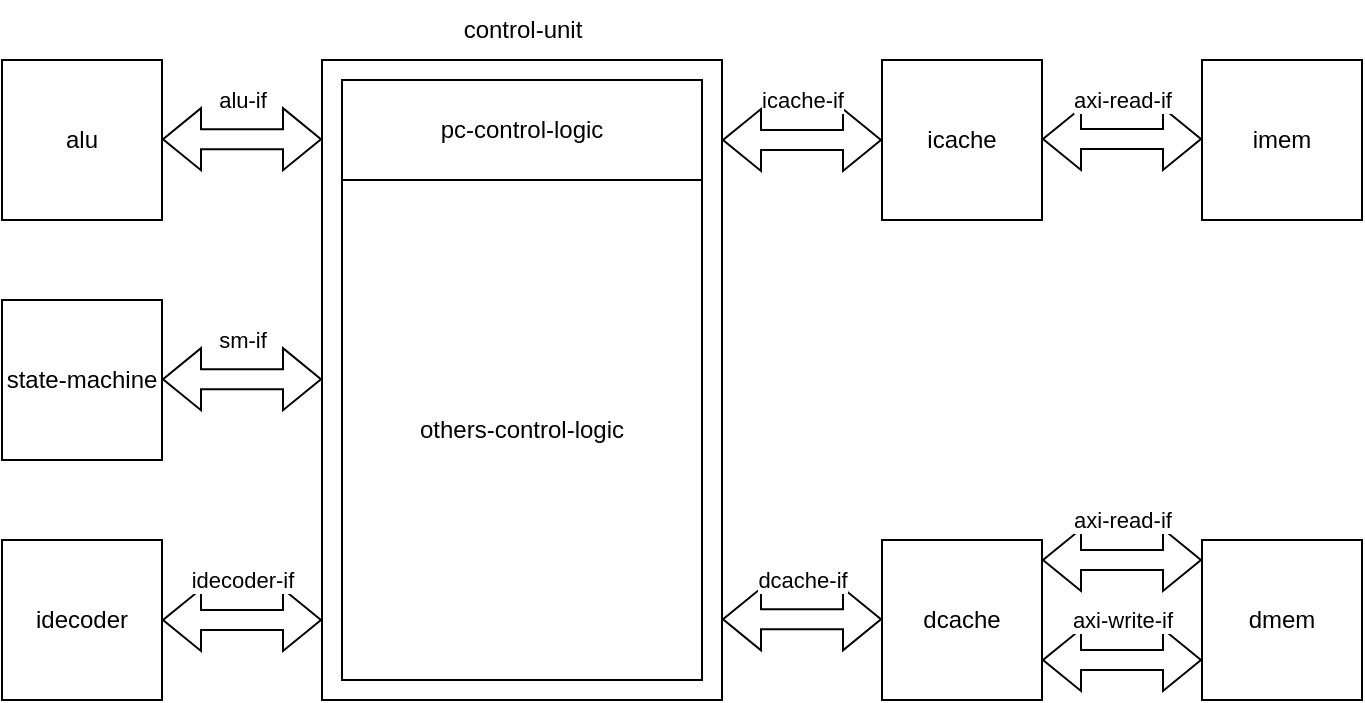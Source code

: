 <mxfile version="26.0.14">
  <diagram name="Page-1" id="1Alh2RnhFtXFrkMA-4BH">
    <mxGraphModel dx="1895" dy="533" grid="1" gridSize="10" guides="1" tooltips="1" connect="1" arrows="1" fold="1" page="1" pageScale="1" pageWidth="1100" pageHeight="850" math="0" shadow="0">
      <root>
        <mxCell id="0" />
        <mxCell id="1" parent="0" />
        <mxCell id="vco8sAPqAQCxUByLTXLI-19" value="" style="rounded=0;whiteSpace=wrap;html=1;fillColor=none;strokeWidth=1;" parent="1" vertex="1">
          <mxGeometry x="-900" y="220" width="200" height="320" as="geometry" />
        </mxCell>
        <mxCell id="vco8sAPqAQCxUByLTXLI-20" value="icache-if" style="shape=flexArrow;endArrow=classic;startArrow=classic;html=1;rounded=0;entryX=0;entryY=0.5;entryDx=0;entryDy=0;" parent="1" edge="1">
          <mxGeometry y="20" width="100" height="100" relative="1" as="geometry">
            <mxPoint x="-700" y="260" as="sourcePoint" />
            <mxPoint x="-620" y="260" as="targetPoint" />
            <mxPoint as="offset" />
          </mxGeometry>
        </mxCell>
        <mxCell id="1pROIjRkTkOrtO6HWuxO-11" value="alu" style="rounded=0;whiteSpace=wrap;html=1;" parent="1" vertex="1">
          <mxGeometry x="-1060" y="220" width="80" height="80" as="geometry" />
        </mxCell>
        <mxCell id="1pROIjRkTkOrtO6HWuxO-12" value="alu-if" style="shape=flexArrow;endArrow=classic;startArrow=classic;html=1;rounded=0;" parent="1" edge="1">
          <mxGeometry y="20" width="100" height="100" relative="1" as="geometry">
            <mxPoint x="-980" y="259.58" as="sourcePoint" />
            <mxPoint x="-900" y="259.58" as="targetPoint" />
            <mxPoint as="offset" />
          </mxGeometry>
        </mxCell>
        <mxCell id="1pROIjRkTkOrtO6HWuxO-13" value="pc-control-logic" style="rounded=0;whiteSpace=wrap;html=1;" parent="1" vertex="1">
          <mxGeometry x="-890" y="230" width="180" height="50" as="geometry" />
        </mxCell>
        <mxCell id="1pROIjRkTkOrtO6HWuxO-16" value="idecoder" style="rounded=0;whiteSpace=wrap;html=1;" parent="1" vertex="1">
          <mxGeometry x="-1060" y="460" width="80" height="80" as="geometry" />
        </mxCell>
        <mxCell id="1pROIjRkTkOrtO6HWuxO-17" value="idecoder-if" style="shape=flexArrow;endArrow=classic;startArrow=classic;html=1;rounded=0;" parent="1" edge="1">
          <mxGeometry y="-20" width="100" height="100" relative="1" as="geometry">
            <mxPoint x="-900" y="500" as="sourcePoint" />
            <mxPoint x="-980" y="500" as="targetPoint" />
            <mxPoint as="offset" />
          </mxGeometry>
        </mxCell>
        <mxCell id="1pROIjRkTkOrtO6HWuxO-30" value="dcache-if" style="shape=flexArrow;endArrow=classic;startArrow=classic;html=1;rounded=0;entryX=0;entryY=0.5;entryDx=0;entryDy=0;" parent="1" edge="1">
          <mxGeometry y="20" width="100" height="100" relative="1" as="geometry">
            <mxPoint x="-700" y="499.66" as="sourcePoint" />
            <mxPoint x="-620" y="499.66" as="targetPoint" />
            <mxPoint as="offset" />
          </mxGeometry>
        </mxCell>
        <mxCell id="1pROIjRkTkOrtO6HWuxO-33" value="state-machine" style="rounded=0;whiteSpace=wrap;html=1;" parent="1" vertex="1">
          <mxGeometry x="-1060" y="340" width="80" height="80" as="geometry" />
        </mxCell>
        <mxCell id="1pROIjRkTkOrtO6HWuxO-34" value="sm-if" style="shape=flexArrow;endArrow=classic;startArrow=classic;html=1;rounded=0;" parent="1" edge="1">
          <mxGeometry y="20" width="100" height="100" relative="1" as="geometry">
            <mxPoint x="-980" y="379.58" as="sourcePoint" />
            <mxPoint x="-900" y="379.58" as="targetPoint" />
            <mxPoint as="offset" />
          </mxGeometry>
        </mxCell>
        <mxCell id="L4KLDMNG50g_pIlz1amg-1" value="control-unit" style="text;html=1;align=center;verticalAlign=middle;resizable=0;points=[];autosize=1;strokeColor=none;fillColor=none;" parent="1" vertex="1">
          <mxGeometry x="-840" y="190" width="80" height="30" as="geometry" />
        </mxCell>
        <mxCell id="L4KLDMNG50g_pIlz1amg-2" value="others-control-logic" style="rounded=0;whiteSpace=wrap;html=1;" parent="1" vertex="1">
          <mxGeometry x="-890" y="280" width="180" height="250" as="geometry" />
        </mxCell>
        <mxCell id="E6LTQ-wxOmKpJpSQqAVp-1" value="icache" style="rounded=0;whiteSpace=wrap;html=1;" parent="1" vertex="1">
          <mxGeometry x="-620" y="220" width="80" height="80" as="geometry" />
        </mxCell>
        <mxCell id="E6LTQ-wxOmKpJpSQqAVp-2" value="axi-read-if" style="shape=flexArrow;endArrow=classic;startArrow=classic;html=1;rounded=0;entryX=0;entryY=0.5;entryDx=0;entryDy=0;" parent="1" edge="1">
          <mxGeometry y="20" width="100" height="100" relative="1" as="geometry">
            <mxPoint x="-540" y="259.5" as="sourcePoint" />
            <mxPoint x="-460" y="259.5" as="targetPoint" />
            <mxPoint as="offset" />
          </mxGeometry>
        </mxCell>
        <mxCell id="E6LTQ-wxOmKpJpSQqAVp-3" value="imem" style="rounded=0;whiteSpace=wrap;html=1;" parent="1" vertex="1">
          <mxGeometry x="-460" y="220" width="80" height="80" as="geometry" />
        </mxCell>
        <mxCell id="E6LTQ-wxOmKpJpSQqAVp-6" value="dcache" style="rounded=0;whiteSpace=wrap;html=1;" parent="1" vertex="1">
          <mxGeometry x="-620" y="460" width="80" height="80" as="geometry" />
        </mxCell>
        <mxCell id="E6LTQ-wxOmKpJpSQqAVp-7" value="axi-read-if" style="shape=flexArrow;endArrow=classic;startArrow=classic;html=1;rounded=0;entryX=0;entryY=0.5;entryDx=0;entryDy=0;" parent="1" edge="1">
          <mxGeometry y="20" width="100" height="100" relative="1" as="geometry">
            <mxPoint x="-540" y="470" as="sourcePoint" />
            <mxPoint x="-460" y="470" as="targetPoint" />
            <mxPoint as="offset" />
          </mxGeometry>
        </mxCell>
        <mxCell id="E6LTQ-wxOmKpJpSQqAVp-8" value="dmem" style="rounded=0;whiteSpace=wrap;html=1;" parent="1" vertex="1">
          <mxGeometry x="-460" y="460" width="80" height="80" as="geometry" />
        </mxCell>
        <mxCell id="E6LTQ-wxOmKpJpSQqAVp-9" value="axi-write-if" style="shape=flexArrow;endArrow=classic;startArrow=classic;html=1;rounded=0;entryX=0;entryY=0.5;entryDx=0;entryDy=0;" parent="1" edge="1">
          <mxGeometry y="20" width="100" height="100" relative="1" as="geometry">
            <mxPoint x="-540" y="520" as="sourcePoint" />
            <mxPoint x="-460" y="520" as="targetPoint" />
            <mxPoint as="offset" />
          </mxGeometry>
        </mxCell>
      </root>
    </mxGraphModel>
  </diagram>
</mxfile>
